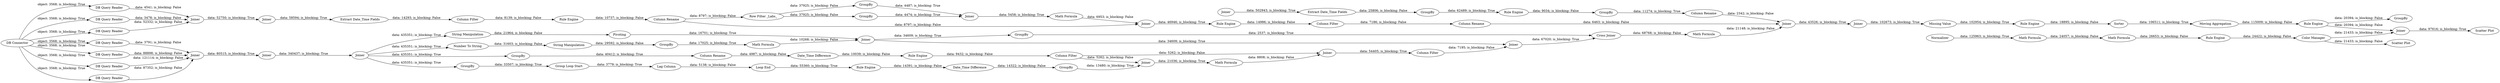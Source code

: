 digraph {
	"-1376159345448296908_7" [label="DB Query Reader"]
	"-3347988701263255263_34" [label="Math Formula"]
	"5867625758846491196_60" [label="Rule Engine"]
	"-1376159345448296908_4" [label="DB Query Reader"]
	"-2474060078609290813_48" [label=Joiner]
	"-5142086451569353131_69" [label=Joiner]
	"-3347988701263255263_32" [label=Normalizer]
	"-5142086451569353131_65" [label="Column Filter"]
	"-53366229669599079_40" [label="Rule Engine"]
	"5867625758846491196_61" [label="Date_Time Difference"]
	"-3121310800526797137_50" [label="Column Rename"]
	"-2474060078609290813_42" [label="Row Filter _Labs_"]
	"-5142086451569353131_38" [label=Joiner]
	"1884482129041375513_10" [label=Joiner]
	"1884482129041375513_51" [label="Column Rename"]
	"1884482129041375513_11" [label="Extract Date_Time Fields"]
	"5867625758846491196_32" [label=GroupBy]
	"-5142086451569353131_20" [label=Joiner]
	"-1376159345448296908_3" [label="DB Query Reader"]
	"-53366229669599079_39" [label="Date_Time Difference"]
	"8070979390553162881_53" [label="Moving Aggregation"]
	"-5142086451569353131_73" [label="String Manipulation"]
	"8070979390553162881_49" [label=Joiner]
	"-1376159345448296908_1" [label="DB Connector"]
	"8070979390553162881_54" [label="Rule Engine"]
	"-1376159345448296908_8" [label="DB Query Reader"]
	"-1376159345448296908_2" [label="DB Query Reader"]
	"-53366229669599079_29" [label=GroupBy]
	"-5142086451569353131_64" [label="Math Formula"]
	"-3347988701263255263_43" [label="Scatter Plot"]
	"-5142086451569353131_71" [label=GroupBy]
	"-5142086451569353131_68" [label=Pivoting]
	"-3121310800526797137_51" [label=GroupBy]
	"-3347988701263255263_44" [label=GroupBy]
	"-53366229669599079_41" [label="Column Filter"]
	"-53366229669599079_30" [label="Column Rename"]
	"-5142086451569353131_75" [label=Joiner]
	"5867625758846491196_58" [label="Lag Column"]
	"-1376159345448296908_5" [label="DB Query Reader"]
	"1884482129041375513_47" [label="Rule Engine"]
	"-2474060078609290813_41" [label=GroupBy]
	"1884482129041375513_46" [label=Joiner]
	"5867625758846491196_57" [label="Group Loop Start"]
	"-5142086451569353131_70" [label="String Manipulation"]
	"-3121310800526797137_45" [label=Joiner]
	"-1376159345448296908_6" [label="DB Query Reader"]
	"-5142086451569353131_15" [label=Joiner]
	"-1376159345448296908_42" [label=Joiner]
	"8070979390553162881_52" [label=Sorter]
	"-5142086451569353131_72" [label="Number To String"]
	"-3121310800526797137_52" [label="Rule Engine"]
	"-2474060078609290813_43" [label=GroupBy]
	"1884482129041375513_23" [label="Column Rename"]
	"-5142086451569353131_17" [label=Joiner]
	"8070979390553162881_50" [label="Missing Value"]
	"1884482129041375513_9" [label=Joiner]
	"-5142086451569353131_63" [label=Joiner]
	"8070979390553162881_51" [label="Rule Engine"]
	"-3121310800526797137_47" [label="Extract Date_Time Fields"]
	"-3347988701263255263_39" [label="Color Manager"]
	"8070979390553162881_16" [label=Joiner]
	"-3121310800526797137_53" [label=GroupBy]
	"-5142086451569353131_79" [label="Math Formula"]
	"1884482129041375513_15" [label="Rule Engine"]
	"-5142086451569353131_74" [label="Math Formula"]
	"1884482129041375513_12" [label="Column Filter"]
	"-2474060078609290813_49" [label="Math Formula"]
	"5867625758846491196_62" [label=GroupBy]
	"-3347988701263255263_35" [label="Rule Engine"]
	"-5142086451569353131_77" [label=GroupBy]
	"-1376159345448296908_43" [label="Scatter Plot"]
	"-5142086451569353131_78" [label="Cross Joiner"]
	"-3347988701263255263_33" [label="Math Formula"]
	"5867625758846491196_59" [label="Loop End"]
	"1884482129041375513_50" [label="Column Filter"]
	"-5142086451569353131_78" -> "-5142086451569353131_79" [label="data: 68768; is_blocking: False"]
	"1884482129041375513_15" -> "1884482129041375513_23" [label="data: 10737; is_blocking: False"]
	"-1376159345448296908_8" -> "1884482129041375513_9" [label="data: 4541; is_blocking: False"]
	"1884482129041375513_46" -> "1884482129041375513_47" [label="data: 46946; is_blocking: True"]
	"-5142086451569353131_65" -> "-5142086451569353131_69" [label="data: 7195; is_blocking: False"]
	"-1376159345448296908_1" -> "-1376159345448296908_8" [label="object: 3568; is_blocking: True"]
	"-2474060078609290813_49" -> "1884482129041375513_46" [label="data: 6953; is_blocking: False"]
	"1884482129041375513_12" -> "1884482129041375513_15" [label="data: 8139; is_blocking: False"]
	"-3347988701263255263_39" -> "-1376159345448296908_42" [label="data: 21433; is_blocking: False"]
	"-5142086451569353131_38" -> "-5142086451569353131_65" [label="data: 54405; is_blocking: True"]
	"8070979390553162881_52" -> "8070979390553162881_53" [label="data: 106511; is_blocking: True"]
	"-1376159345448296908_42" -> "-1376159345448296908_43" [label="data: 97616; is_blocking: True"]
	"-5142086451569353131_15" -> "-5142086451569353131_17" [label="data: 80515; is_blocking: True"]
	"-5142086451569353131_74" -> "-5142086451569353131_75" [label="data: 10268; is_blocking: False"]
	"-5142086451569353131_69" -> "-5142086451569353131_78" [label="data: 67020; is_blocking: True"]
	"-5142086451569353131_17" -> "-5142086451569353131_20" [label="data: 340437; is_blocking: True"]
	"1884482129041375513_10" -> "1884482129041375513_11" [label="data: 58594; is_blocking: True"]
	"-1376159345448296908_2" -> "-5142086451569353131_15" [label="data: 3791; is_blocking: False"]
	"-3347988701263255263_35" -> "-3347988701263255263_39" [label="data: 24422; is_blocking: False"]
	"-53366229669599079_39" -> "-53366229669599079_40" [label="data: 10039; is_blocking: False"]
	"-5142086451569353131_73" -> "-5142086451569353131_71" [label="data: 29592; is_blocking: False"]
	"1884482129041375513_9" -> "1884482129041375513_10" [label="data: 52750; is_blocking: True"]
	"-3121310800526797137_53" -> "-3121310800526797137_50" [label="data: 11274; is_blocking: True"]
	"-3121310800526797137_50" -> "8070979390553162881_49" [label="data: 2342; is_blocking: False"]
	"-2474060078609290813_41" -> "-2474060078609290813_48" [label="data: 4487; is_blocking: True"]
	"8070979390553162881_16" -> "8070979390553162881_50" [label="data: 102673; is_blocking: True"]
	"-3121310800526797137_51" -> "-3121310800526797137_52" [label="data: 62489; is_blocking: True"]
	"-1376159345448296908_6" -> "-5142086451569353131_15" [label="data: 121114; is_blocking: False"]
	"-3347988701263255263_32" -> "-3347988701263255263_33" [label="data: 125963; is_blocking: True"]
	"-1376159345448296908_5" -> "-5142086451569353131_15" [label="data: 88898; is_blocking: False"]
	"-3347988701263255263_34" -> "-3347988701263255263_35" [label="data: 26653; is_blocking: False"]
	"-3347988701263255263_39" -> "-3347988701263255263_43" [label="data: 21433; is_blocking: False"]
	"-53366229669599079_41" -> "-5142086451569353131_63" [label="data: 5262; is_blocking: False"]
	"-5142086451569353131_64" -> "-5142086451569353131_38" [label="data: 8808; is_blocking: False"]
	"-5142086451569353131_70" -> "-5142086451569353131_68" [label="data: 21964; is_blocking: False"]
	"8070979390553162881_53" -> "8070979390553162881_54" [label="data: 115009; is_blocking: False"]
	"-5142086451569353131_79" -> "8070979390553162881_49" [label="data: 21148; is_blocking: False"]
	"-5142086451569353131_20" -> "-53366229669599079_29" [label="data: 435351; is_blocking: True"]
	"5867625758846491196_32" -> "5867625758846491196_57" [label="data: 33507; is_blocking: True"]
	"8070979390553162881_49" -> "8070979390553162881_16" [label="data: 43526; is_blocking: True"]
	"-5142086451569353131_63" -> "-5142086451569353131_64" [label="data: 21036; is_blocking: True"]
	"5867625758846491196_60" -> "5867625758846491196_61" [label="data: 14391; is_blocking: False"]
	"-5142086451569353131_20" -> "5867625758846491196_32" [label="data: 435351; is_blocking: True"]
	"-53366229669599079_41" -> "-5142086451569353131_38" [label="data: 5262; is_blocking: False"]
	"-1376159345448296908_3" -> "1884482129041375513_9" [label="data: 52332; is_blocking: False"]
	"8070979390553162881_54" -> "-1376159345448296908_42" [label="data: 20394; is_blocking: False"]
	"5867625758846491196_61" -> "5867625758846491196_62" [label="data: 14322; is_blocking: False"]
	"-5142086451569353131_20" -> "-5142086451569353131_70" [label="data: 435351; is_blocking: True"]
	"-1376159345448296908_7" -> "1884482129041375513_9" [label="data: 3478; is_blocking: False"]
	"8070979390553162881_51" -> "8070979390553162881_52" [label="data: 18895; is_blocking: False"]
	"5867625758846491196_59" -> "5867625758846491196_60" [label="data: 55360; is_blocking: True"]
	"-53366229669599079_29" -> "-53366229669599079_30" [label="data: 40412; is_blocking: True"]
	"-5142086451569353131_72" -> "-5142086451569353131_73" [label="data: 31603; is_blocking: False"]
	"1884482129041375513_11" -> "1884482129041375513_12" [label="data: 14293; is_blocking: False"]
	"-1376159345448296908_1" -> "-1376159345448296908_4" [label="object: 3568; is_blocking: True"]
	"5867625758846491196_57" -> "5867625758846491196_58" [label="data: 3779; is_blocking: True"]
	"8070979390553162881_50" -> "8070979390553162881_51" [label="data: 102954; is_blocking: True"]
	"-2474060078609290813_42" -> "-2474060078609290813_41" [label="data: 37925; is_blocking: False"]
	"-5142086451569353131_20" -> "-5142086451569353131_72" [label="data: 435351; is_blocking: True"]
	"-5142086451569353131_71" -> "-5142086451569353131_74" [label="data: 17025; is_blocking: True"]
	"-3121310800526797137_45" -> "-3121310800526797137_47" [label="data: 502943; is_blocking: True"]
	"-3121310800526797137_52" -> "-3121310800526797137_53" [label="data: 9034; is_blocking: False"]
	"-1376159345448296908_1" -> "-1376159345448296908_3" [label="object: 3568; is_blocking: True"]
	"8070979390553162881_54" -> "-3347988701263255263_44" [label="data: 20394; is_blocking: False"]
	"-2474060078609290813_42" -> "-2474060078609290813_43" [label="data: 37925; is_blocking: False"]
	"1884482129041375513_51" -> "8070979390553162881_49" [label="data: 6463; is_blocking: False"]
	"-53366229669599079_40" -> "-53366229669599079_41" [label="data: 9432; is_blocking: False"]
	"-1376159345448296908_1" -> "-1376159345448296908_6" [label="object: 3568; is_blocking: True"]
	"-1376159345448296908_1" -> "-1376159345448296908_2" [label="object: 3568; is_blocking: True"]
	"-1376159345448296908_1" -> "-1376159345448296908_5" [label="object: 3568; is_blocking: True"]
	"1884482129041375513_23" -> "-2474060078609290813_42" [label="data: 8797; is_blocking: False"]
	"-5142086451569353131_75" -> "-5142086451569353131_77" [label="data: 34609; is_blocking: True"]
	"-5142086451569353131_75" -> "-5142086451569353131_69" [label="data: 34609; is_blocking: True"]
	"1884482129041375513_47" -> "1884482129041375513_50" [label="data: 14986; is_blocking: False"]
	"-1376159345448296908_1" -> "-1376159345448296908_7" [label="object: 3568; is_blocking: True"]
	"-2474060078609290813_43" -> "-2474060078609290813_48" [label="data: 4474; is_blocking: True"]
	"-5142086451569353131_68" -> "-5142086451569353131_75" [label="data: 16701; is_blocking: True"]
	"-3347988701263255263_33" -> "-3347988701263255263_34" [label="data: 24057; is_blocking: False"]
	"-53366229669599079_30" -> "-53366229669599079_39" [label="data: 4987; is_blocking: False"]
	"5867625758846491196_58" -> "5867625758846491196_59" [label="data: 5138; is_blocking: False"]
	"-1376159345448296908_4" -> "-5142086451569353131_15" [label="data: 87352; is_blocking: False"]
	"1884482129041375513_23" -> "1884482129041375513_46" [label="data: 8797; is_blocking: False"]
	"-2474060078609290813_48" -> "-2474060078609290813_49" [label="data: 5458; is_blocking: True"]
	"-3121310800526797137_47" -> "-3121310800526797137_51" [label="data: 25806; is_blocking: False"]
	"5867625758846491196_62" -> "-5142086451569353131_63" [label="data: 13480; is_blocking: True"]
	"-5142086451569353131_77" -> "-5142086451569353131_78" [label="data: 2537; is_blocking: True"]
	"1884482129041375513_50" -> "1884482129041375513_51" [label="data: 7186; is_blocking: False"]
	rankdir=LR
}
